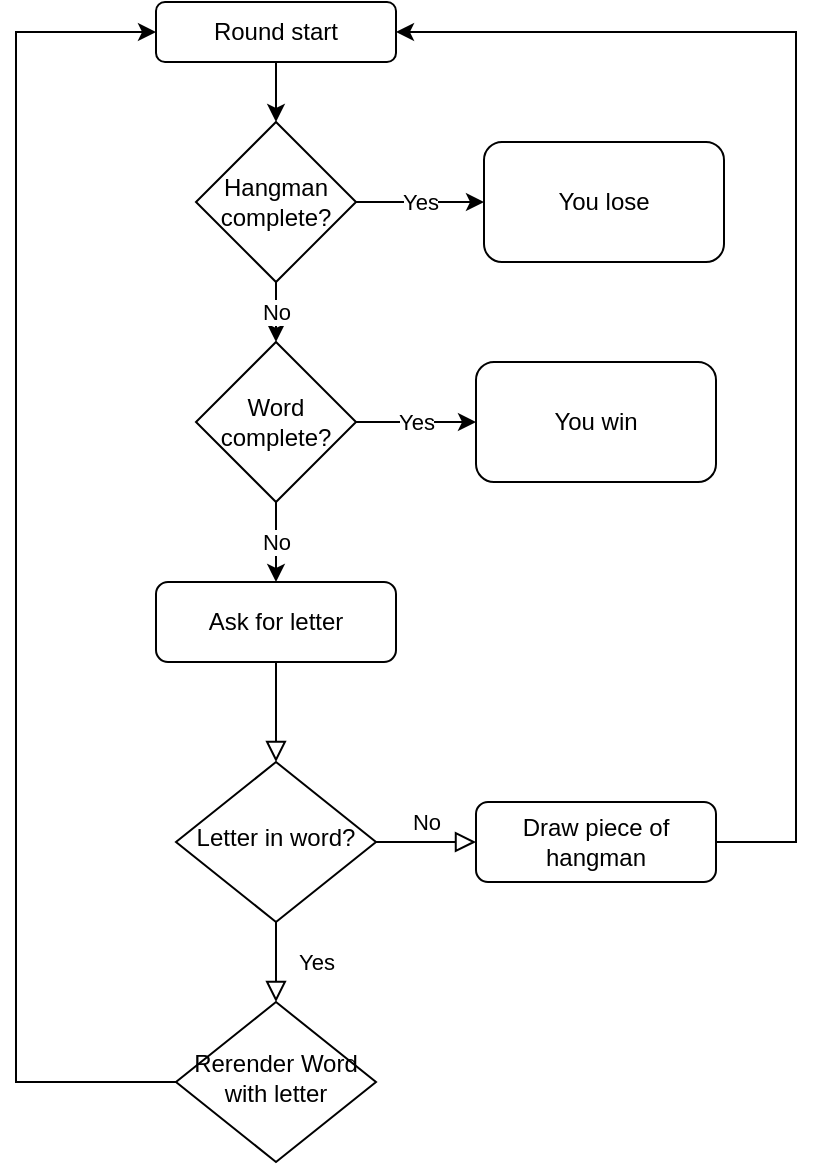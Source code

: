 <mxfile version="15.9.1" type="github"><diagram id="C5RBs43oDa-KdzZeNtuy" name="Page-1"><mxGraphModel dx="1550" dy="859" grid="1" gridSize="10" guides="1" tooltips="1" connect="1" arrows="1" fold="1" page="1" pageScale="1" pageWidth="827" pageHeight="1169" math="0" shadow="0"><root><mxCell id="WIyWlLk6GJQsqaUBKTNV-0"/><mxCell id="WIyWlLk6GJQsqaUBKTNV-1" parent="WIyWlLk6GJQsqaUBKTNV-0"/><mxCell id="WIyWlLk6GJQsqaUBKTNV-2" value="" style="rounded=0;html=1;jettySize=auto;orthogonalLoop=1;fontSize=11;endArrow=block;endFill=0;endSize=8;strokeWidth=1;shadow=0;labelBackgroundColor=none;edgeStyle=orthogonalEdgeStyle;" parent="WIyWlLk6GJQsqaUBKTNV-1" source="WIyWlLk6GJQsqaUBKTNV-3" target="WIyWlLk6GJQsqaUBKTNV-6" edge="1"><mxGeometry relative="1" as="geometry"/></mxCell><mxCell id="WIyWlLk6GJQsqaUBKTNV-3" value="Ask for letter" style="rounded=1;whiteSpace=wrap;html=1;fontSize=12;glass=0;strokeWidth=1;shadow=0;" parent="WIyWlLk6GJQsqaUBKTNV-1" vertex="1"><mxGeometry x="190" y="320" width="120" height="40" as="geometry"/></mxCell><mxCell id="WIyWlLk6GJQsqaUBKTNV-4" value="Yes" style="rounded=0;html=1;jettySize=auto;orthogonalLoop=1;fontSize=11;endArrow=block;endFill=0;endSize=8;strokeWidth=1;shadow=0;labelBackgroundColor=none;edgeStyle=orthogonalEdgeStyle;" parent="WIyWlLk6GJQsqaUBKTNV-1" source="WIyWlLk6GJQsqaUBKTNV-6" target="WIyWlLk6GJQsqaUBKTNV-10" edge="1"><mxGeometry y="20" relative="1" as="geometry"><mxPoint as="offset"/></mxGeometry></mxCell><mxCell id="WIyWlLk6GJQsqaUBKTNV-5" value="No" style="edgeStyle=orthogonalEdgeStyle;rounded=0;html=1;jettySize=auto;orthogonalLoop=1;fontSize=11;endArrow=block;endFill=0;endSize=8;strokeWidth=1;shadow=0;labelBackgroundColor=none;" parent="WIyWlLk6GJQsqaUBKTNV-1" source="WIyWlLk6GJQsqaUBKTNV-6" target="WIyWlLk6GJQsqaUBKTNV-7" edge="1"><mxGeometry y="10" relative="1" as="geometry"><mxPoint as="offset"/></mxGeometry></mxCell><mxCell id="WIyWlLk6GJQsqaUBKTNV-6" value="Letter in word?" style="rhombus;whiteSpace=wrap;html=1;shadow=0;fontFamily=Helvetica;fontSize=12;align=center;strokeWidth=1;spacing=6;spacingTop=-4;" parent="WIyWlLk6GJQsqaUBKTNV-1" vertex="1"><mxGeometry x="200" y="410" width="100" height="80" as="geometry"/></mxCell><mxCell id="WIyWlLk6GJQsqaUBKTNV-7" value="Draw piece of hangman" style="rounded=1;whiteSpace=wrap;html=1;fontSize=12;glass=0;strokeWidth=1;shadow=0;" parent="WIyWlLk6GJQsqaUBKTNV-1" vertex="1"><mxGeometry x="350" y="430" width="120" height="40" as="geometry"/></mxCell><mxCell id="WIyWlLk6GJQsqaUBKTNV-10" value="Rerender Word with letter" style="rhombus;whiteSpace=wrap;html=1;shadow=0;fontFamily=Helvetica;fontSize=12;align=center;strokeWidth=1;spacing=6;spacingTop=-4;" parent="WIyWlLk6GJQsqaUBKTNV-1" vertex="1"><mxGeometry x="200" y="530" width="100" height="80" as="geometry"/></mxCell><mxCell id="72YoKY33VvCMPRB5XPyl-0" value="" style="endArrow=classic;html=1;rounded=0;entryX=0;entryY=0.5;entryDx=0;entryDy=0;exitX=0;exitY=0.5;exitDx=0;exitDy=0;" edge="1" parent="WIyWlLk6GJQsqaUBKTNV-1" source="WIyWlLk6GJQsqaUBKTNV-10" target="72YoKY33VvCMPRB5XPyl-3"><mxGeometry width="50" height="50" relative="1" as="geometry"><mxPoint x="420" y="710" as="sourcePoint"/><mxPoint x="470" y="660" as="targetPoint"/><Array as="points"><mxPoint x="120" y="570"/><mxPoint x="120" y="340"/><mxPoint x="120" y="45"/></Array></mxGeometry></mxCell><mxCell id="72YoKY33VvCMPRB5XPyl-2" value="" style="endArrow=classic;html=1;rounded=0;entryX=1;entryY=0.5;entryDx=0;entryDy=0;exitX=1;exitY=0.5;exitDx=0;exitDy=0;" edge="1" parent="WIyWlLk6GJQsqaUBKTNV-1" source="WIyWlLk6GJQsqaUBKTNV-7" target="72YoKY33VvCMPRB5XPyl-3"><mxGeometry width="50" height="50" relative="1" as="geometry"><mxPoint x="420" y="700" as="sourcePoint"/><mxPoint x="470" y="650" as="targetPoint"/><Array as="points"><mxPoint x="510" y="450"/><mxPoint x="510" y="45"/></Array></mxGeometry></mxCell><mxCell id="72YoKY33VvCMPRB5XPyl-22" value="" style="edgeStyle=orthogonalEdgeStyle;rounded=0;orthogonalLoop=1;jettySize=auto;html=1;" edge="1" parent="WIyWlLk6GJQsqaUBKTNV-1" source="72YoKY33VvCMPRB5XPyl-3" target="72YoKY33VvCMPRB5XPyl-4"><mxGeometry relative="1" as="geometry"/></mxCell><mxCell id="72YoKY33VvCMPRB5XPyl-3" value="Round start" style="rounded=1;whiteSpace=wrap;html=1;" vertex="1" parent="WIyWlLk6GJQsqaUBKTNV-1"><mxGeometry x="190" y="30" width="120" height="30" as="geometry"/></mxCell><mxCell id="72YoKY33VvCMPRB5XPyl-8" value="No" style="edgeStyle=orthogonalEdgeStyle;rounded=0;orthogonalLoop=1;jettySize=auto;html=1;" edge="1" parent="WIyWlLk6GJQsqaUBKTNV-1" source="72YoKY33VvCMPRB5XPyl-4" target="72YoKY33VvCMPRB5XPyl-5"><mxGeometry relative="1" as="geometry"/></mxCell><mxCell id="72YoKY33VvCMPRB5XPyl-13" value="Yes" style="edgeStyle=orthogonalEdgeStyle;rounded=0;orthogonalLoop=1;jettySize=auto;html=1;" edge="1" parent="WIyWlLk6GJQsqaUBKTNV-1" source="72YoKY33VvCMPRB5XPyl-4" target="72YoKY33VvCMPRB5XPyl-9"><mxGeometry relative="1" as="geometry"/></mxCell><mxCell id="72YoKY33VvCMPRB5XPyl-4" value="Hangman complete?" style="rhombus;whiteSpace=wrap;html=1;" vertex="1" parent="WIyWlLk6GJQsqaUBKTNV-1"><mxGeometry x="210" y="90" width="80" height="80" as="geometry"/></mxCell><mxCell id="72YoKY33VvCMPRB5XPyl-16" value="Yes" style="edgeStyle=orthogonalEdgeStyle;rounded=0;orthogonalLoop=1;jettySize=auto;html=1;" edge="1" parent="WIyWlLk6GJQsqaUBKTNV-1" source="72YoKY33VvCMPRB5XPyl-5" target="72YoKY33VvCMPRB5XPyl-14"><mxGeometry relative="1" as="geometry"/></mxCell><mxCell id="72YoKY33VvCMPRB5XPyl-18" value="No" style="edgeStyle=orthogonalEdgeStyle;rounded=0;orthogonalLoop=1;jettySize=auto;html=1;" edge="1" parent="WIyWlLk6GJQsqaUBKTNV-1" source="72YoKY33VvCMPRB5XPyl-5" target="WIyWlLk6GJQsqaUBKTNV-3"><mxGeometry relative="1" as="geometry"/></mxCell><mxCell id="72YoKY33VvCMPRB5XPyl-5" value="Word complete?" style="rhombus;whiteSpace=wrap;html=1;" vertex="1" parent="WIyWlLk6GJQsqaUBKTNV-1"><mxGeometry x="210" y="200" width="80" height="80" as="geometry"/></mxCell><mxCell id="72YoKY33VvCMPRB5XPyl-9" value="You lose" style="rounded=1;whiteSpace=wrap;html=1;" vertex="1" parent="WIyWlLk6GJQsqaUBKTNV-1"><mxGeometry x="354" y="100" width="120" height="60" as="geometry"/></mxCell><mxCell id="72YoKY33VvCMPRB5XPyl-14" value="You win" style="rounded=1;whiteSpace=wrap;html=1;" vertex="1" parent="WIyWlLk6GJQsqaUBKTNV-1"><mxGeometry x="350" y="210" width="120" height="60" as="geometry"/></mxCell></root></mxGraphModel></diagram></mxfile>